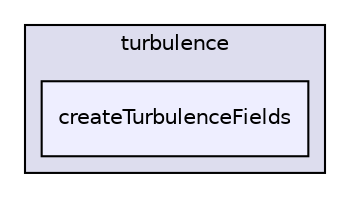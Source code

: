 digraph "applications/utilities/postProcessing/turbulence/createTurbulenceFields" {
  bgcolor=transparent;
  compound=true
  node [ fontsize="10", fontname="Helvetica"];
  edge [ labelfontsize="10", labelfontname="Helvetica"];
  subgraph clusterdir_efa815437fc2dd6547097aa5d76505dd {
    graph [ bgcolor="#ddddee", pencolor="black", label="turbulence" fontname="Helvetica", fontsize="10", URL="dir_efa815437fc2dd6547097aa5d76505dd.html"]
  dir_3629f79d7b62c884a854de9e2ae0e17f [shape=box, label="createTurbulenceFields", style="filled", fillcolor="#eeeeff", pencolor="black", URL="dir_3629f79d7b62c884a854de9e2ae0e17f.html"];
  }
}
